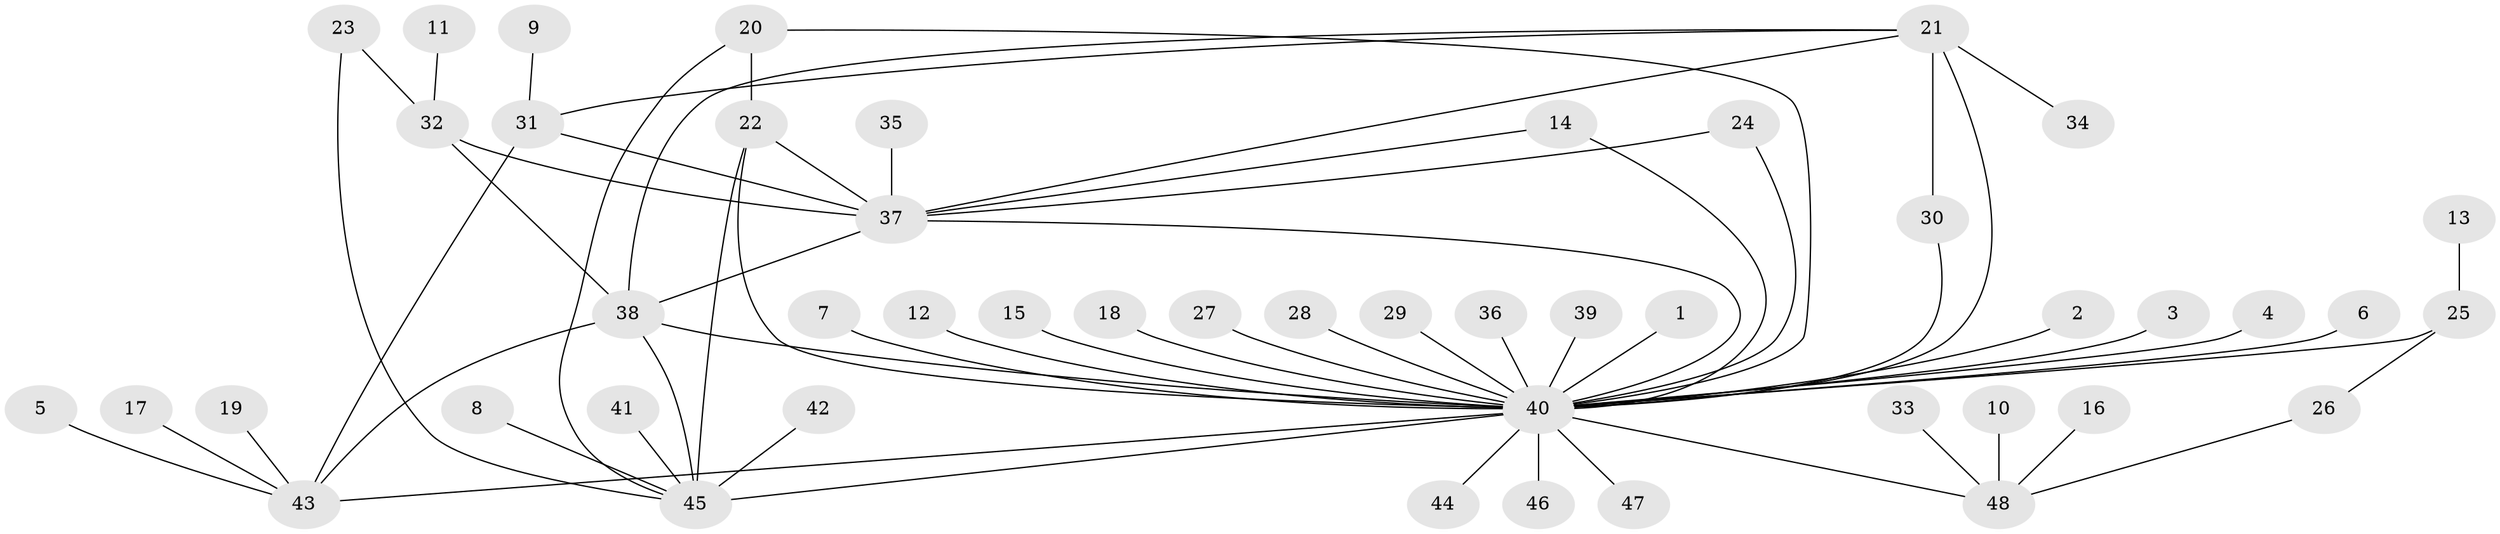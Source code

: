 // original degree distribution, {4: 0.08333333333333333, 34: 0.010416666666666666, 7: 0.03125, 10: 0.010416666666666666, 1: 0.5208333333333334, 8: 0.010416666666666666, 2: 0.22916666666666666, 5: 0.010416666666666666, 3: 0.052083333333333336, 6: 0.03125, 9: 0.010416666666666666}
// Generated by graph-tools (version 1.1) at 2025/49/03/09/25 03:49:58]
// undirected, 48 vertices, 64 edges
graph export_dot {
graph [start="1"]
  node [color=gray90,style=filled];
  1;
  2;
  3;
  4;
  5;
  6;
  7;
  8;
  9;
  10;
  11;
  12;
  13;
  14;
  15;
  16;
  17;
  18;
  19;
  20;
  21;
  22;
  23;
  24;
  25;
  26;
  27;
  28;
  29;
  30;
  31;
  32;
  33;
  34;
  35;
  36;
  37;
  38;
  39;
  40;
  41;
  42;
  43;
  44;
  45;
  46;
  47;
  48;
  1 -- 40 [weight=1.0];
  2 -- 40 [weight=1.0];
  3 -- 40 [weight=1.0];
  4 -- 40 [weight=1.0];
  5 -- 43 [weight=1.0];
  6 -- 40 [weight=1.0];
  7 -- 40 [weight=1.0];
  8 -- 45 [weight=1.0];
  9 -- 31 [weight=1.0];
  10 -- 48 [weight=1.0];
  11 -- 32 [weight=1.0];
  12 -- 40 [weight=1.0];
  13 -- 25 [weight=1.0];
  14 -- 37 [weight=1.0];
  14 -- 40 [weight=1.0];
  15 -- 40 [weight=1.0];
  16 -- 48 [weight=1.0];
  17 -- 43 [weight=1.0];
  18 -- 40 [weight=1.0];
  19 -- 43 [weight=1.0];
  20 -- 22 [weight=1.0];
  20 -- 40 [weight=1.0];
  20 -- 45 [weight=1.0];
  21 -- 30 [weight=1.0];
  21 -- 31 [weight=1.0];
  21 -- 34 [weight=1.0];
  21 -- 37 [weight=1.0];
  21 -- 38 [weight=1.0];
  21 -- 40 [weight=2.0];
  22 -- 37 [weight=1.0];
  22 -- 40 [weight=2.0];
  22 -- 45 [weight=1.0];
  23 -- 32 [weight=1.0];
  23 -- 45 [weight=1.0];
  24 -- 37 [weight=1.0];
  24 -- 40 [weight=1.0];
  25 -- 26 [weight=1.0];
  25 -- 40 [weight=1.0];
  26 -- 48 [weight=1.0];
  27 -- 40 [weight=1.0];
  28 -- 40 [weight=1.0];
  29 -- 40 [weight=1.0];
  30 -- 40 [weight=1.0];
  31 -- 37 [weight=1.0];
  31 -- 43 [weight=1.0];
  32 -- 37 [weight=1.0];
  32 -- 38 [weight=1.0];
  33 -- 48 [weight=1.0];
  35 -- 37 [weight=1.0];
  36 -- 40 [weight=1.0];
  37 -- 38 [weight=1.0];
  37 -- 40 [weight=1.0];
  38 -- 40 [weight=1.0];
  38 -- 43 [weight=1.0];
  38 -- 45 [weight=1.0];
  39 -- 40 [weight=1.0];
  40 -- 43 [weight=2.0];
  40 -- 44 [weight=1.0];
  40 -- 45 [weight=2.0];
  40 -- 46 [weight=1.0];
  40 -- 47 [weight=1.0];
  40 -- 48 [weight=1.0];
  41 -- 45 [weight=1.0];
  42 -- 45 [weight=1.0];
}
